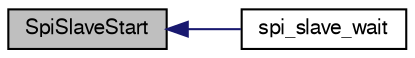 digraph "SpiSlaveStart"
{
  edge [fontname="FreeSans",fontsize="10",labelfontname="FreeSans",labelfontsize="10"];
  node [fontname="FreeSans",fontsize="10",shape=record];
  rankdir="LR";
  Node1 [label="SpiSlaveStart",height=0.2,width=0.4,color="black", fillcolor="grey75", style="filled", fontcolor="black"];
  Node1 -> Node2 [dir="back",color="midnightblue",fontsize="10",style="solid",fontname="FreeSans"];
  Node2 [label="spi_slave_wait",height=0.2,width=0.4,color="black", fillcolor="white", style="filled",URL="$group__spi.html#ga6654c5e4a8dd36724bef153d376476b8",tooltip="Initialized and wait for the next transaction. "];
}
